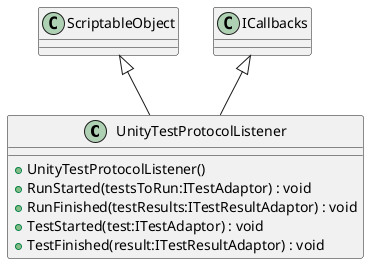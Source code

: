 @startuml
class UnityTestProtocolListener {
    + UnityTestProtocolListener()
    + RunStarted(testsToRun:ITestAdaptor) : void
    + RunFinished(testResults:ITestResultAdaptor) : void
    + TestStarted(test:ITestAdaptor) : void
    + TestFinished(result:ITestResultAdaptor) : void
}
ScriptableObject <|-- UnityTestProtocolListener
ICallbacks <|-- UnityTestProtocolListener
@enduml
